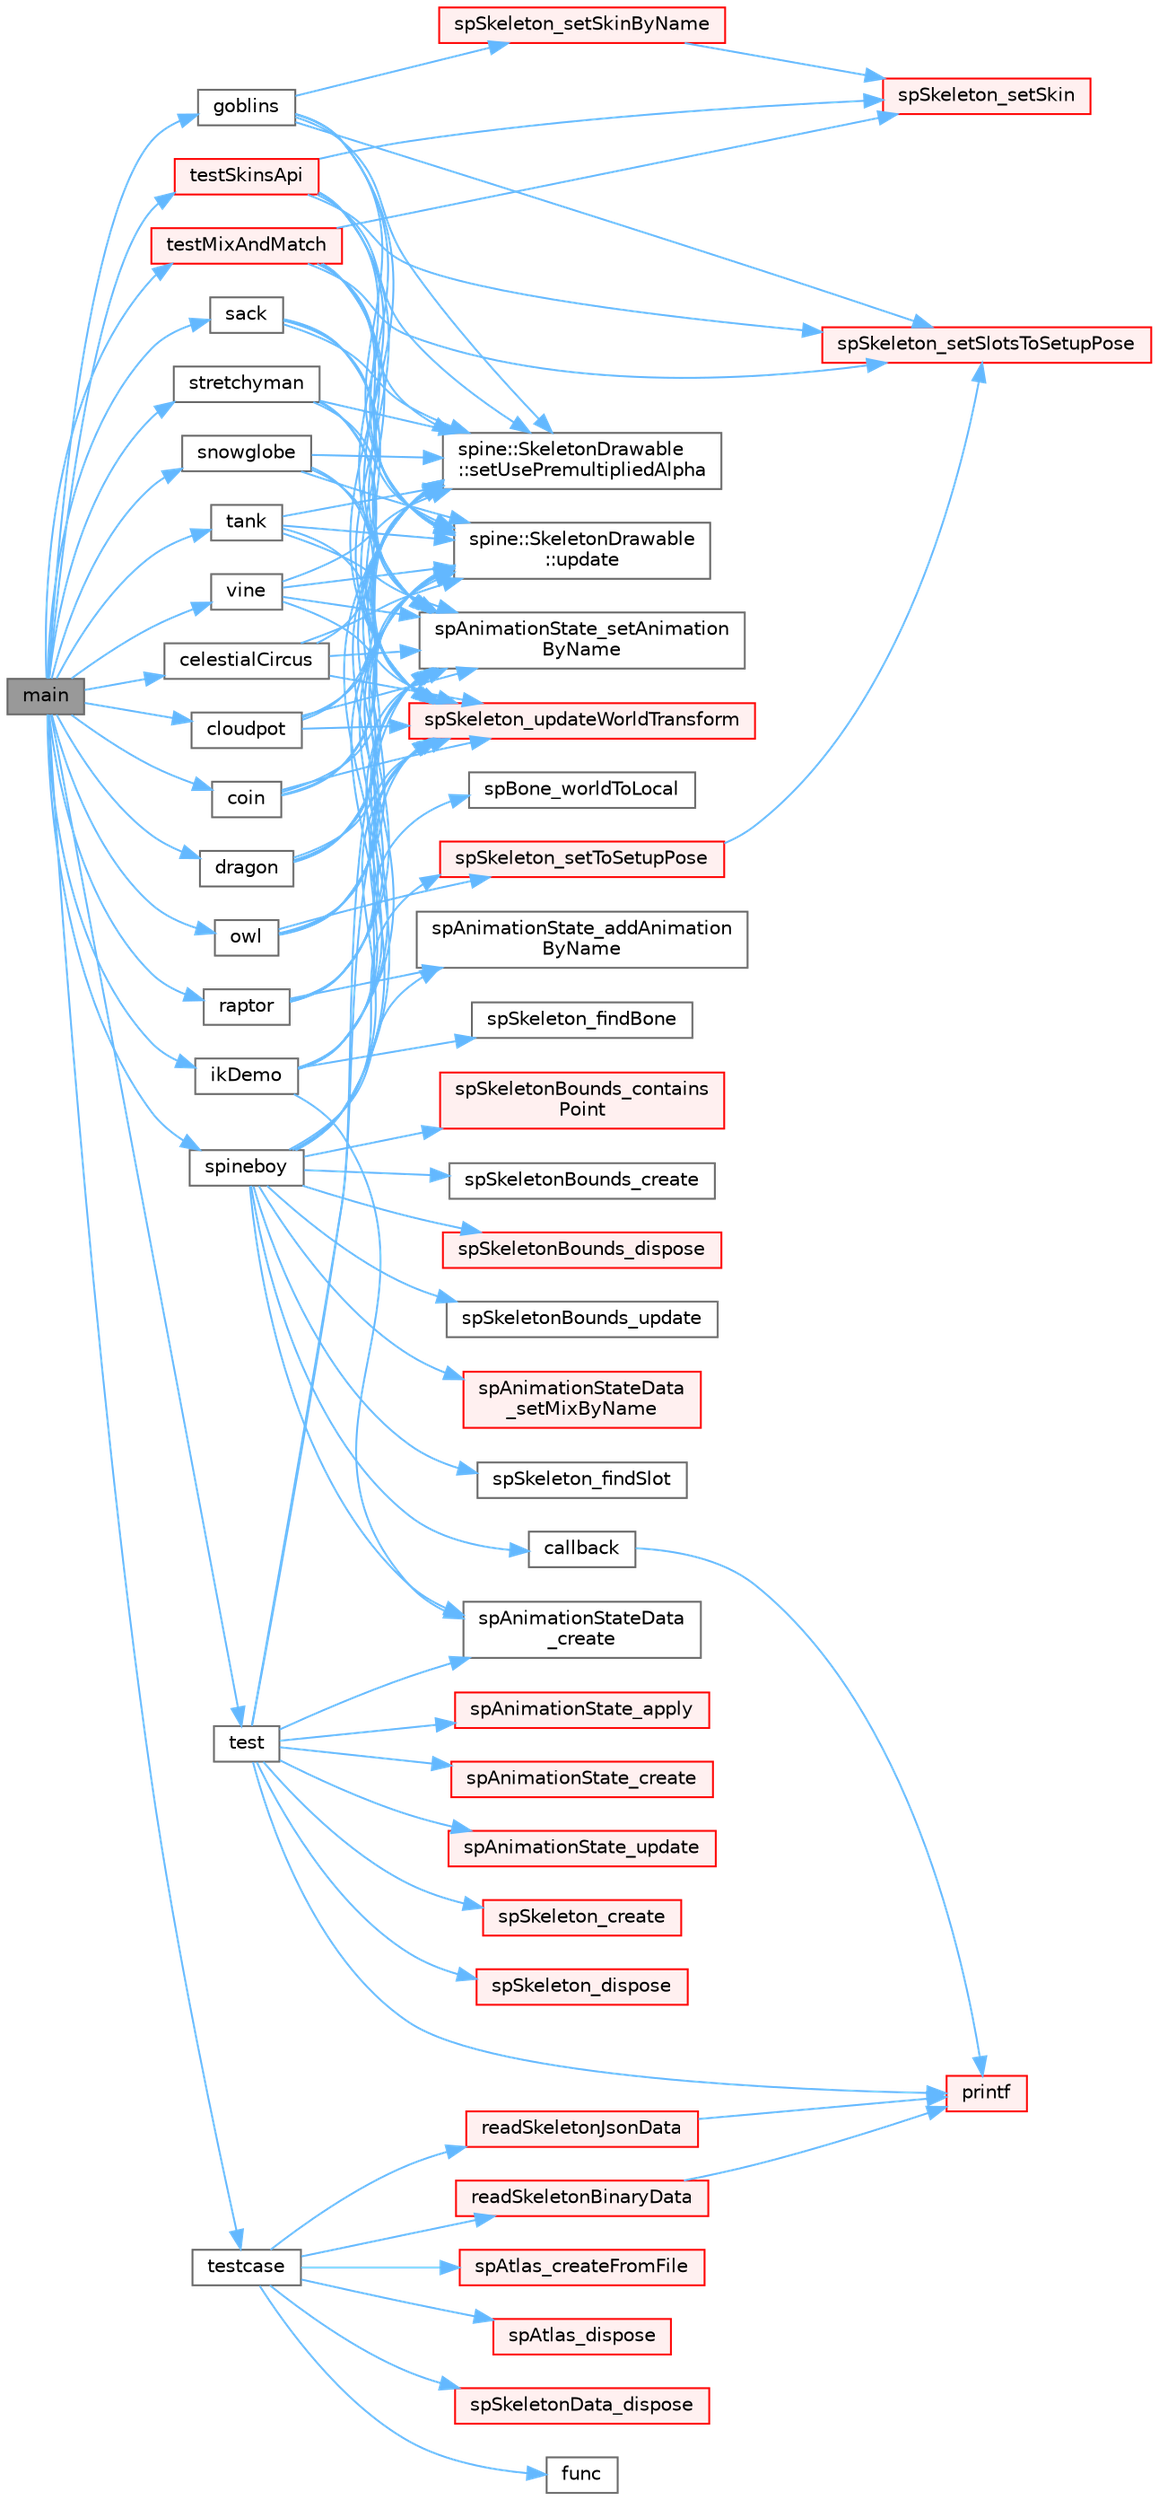 digraph "main"
{
 // LATEX_PDF_SIZE
  bgcolor="transparent";
  edge [fontname=Helvetica,fontsize=10,labelfontname=Helvetica,labelfontsize=10];
  node [fontname=Helvetica,fontsize=10,shape=box,height=0.2,width=0.4];
  rankdir="LR";
  Node1 [id="Node000001",label="main",height=0.2,width=0.4,color="gray40", fillcolor="grey60", style="filled", fontcolor="black",tooltip=" "];
  Node1 -> Node2 [id="edge1_Node000001_Node000002",color="steelblue1",style="solid",tooltip=" "];
  Node2 [id="Node000002",label="celestialCircus",height=0.2,width=0.4,color="grey40", fillcolor="white", style="filled",URL="$external_2spine-runtimes_2spine-sfml_2c_2example_2main_8cpp.html#ab14bb775f1776e96ecac43850aa0ac82",tooltip=" "];
  Node2 -> Node3 [id="edge2_Node000002_Node000003",color="steelblue1",style="solid",tooltip=" "];
  Node3 [id="Node000003",label="spine::SkeletonDrawable\l::setUsePremultipliedAlpha",height=0.2,width=0.4,color="grey40", fillcolor="white", style="filled",URL="$classspine_1_1_skeleton_drawable.html#aa136eebfca7a00bde0039f41eeb07ddb",tooltip=" "];
  Node2 -> Node4 [id="edge3_Node000002_Node000004",color="steelblue1",style="solid",tooltip=" "];
  Node4 [id="Node000004",label="spAnimationState_setAnimation\lByName",height=0.2,width=0.4,color="grey40", fillcolor="white", style="filled",URL="$spine-c_2include_2spine_2_animation_state_8h.html#a886473af828c2ec1222f62ea8aa5e470",tooltip=" "];
  Node2 -> Node5 [id="edge4_Node000002_Node000005",color="steelblue1",style="solid",tooltip=" "];
  Node5 [id="Node000005",label="spSkeleton_updateWorldTransform",height=0.2,width=0.4,color="red", fillcolor="#FFF0F0", style="filled",URL="$_skeleton_8c.html#aacbe2c41263148e0b8e88724bd6e19a8",tooltip=" "];
  Node2 -> Node37 [id="edge5_Node000002_Node000037",color="steelblue1",style="solid",tooltip=" "];
  Node37 [id="Node000037",label="spine::SkeletonDrawable\l::update",height=0.2,width=0.4,color="grey40", fillcolor="white", style="filled",URL="$classspine_1_1_skeleton_drawable.html#a75a01a182c7932adb11a0147d4646717",tooltip=" "];
  Node1 -> Node38 [id="edge6_Node000001_Node000038",color="steelblue1",style="solid",tooltip=" "];
  Node38 [id="Node000038",label="cloudpot",height=0.2,width=0.4,color="grey40", fillcolor="white", style="filled",URL="$external_2spine-runtimes_2spine-sfml_2c_2example_2main_8cpp.html#abc782438ded8090f7ca1dbfadbfa4c0d",tooltip=" "];
  Node38 -> Node3 [id="edge7_Node000038_Node000003",color="steelblue1",style="solid",tooltip=" "];
  Node38 -> Node4 [id="edge8_Node000038_Node000004",color="steelblue1",style="solid",tooltip=" "];
  Node38 -> Node5 [id="edge9_Node000038_Node000005",color="steelblue1",style="solid",tooltip=" "];
  Node38 -> Node37 [id="edge10_Node000038_Node000037",color="steelblue1",style="solid",tooltip=" "];
  Node1 -> Node39 [id="edge11_Node000001_Node000039",color="steelblue1",style="solid",tooltip=" "];
  Node39 [id="Node000039",label="coin",height=0.2,width=0.4,color="grey40", fillcolor="white", style="filled",URL="$external_2spine-runtimes_2spine-sfml_2c_2example_2main_8cpp.html#a075b798456b80189b432801890b0210c",tooltip=" "];
  Node39 -> Node3 [id="edge12_Node000039_Node000003",color="steelblue1",style="solid",tooltip=" "];
  Node39 -> Node4 [id="edge13_Node000039_Node000004",color="steelblue1",style="solid",tooltip=" "];
  Node39 -> Node5 [id="edge14_Node000039_Node000005",color="steelblue1",style="solid",tooltip=" "];
  Node39 -> Node37 [id="edge15_Node000039_Node000037",color="steelblue1",style="solid",tooltip=" "];
  Node1 -> Node40 [id="edge16_Node000001_Node000040",color="steelblue1",style="solid",tooltip=" "];
  Node40 [id="Node000040",label="dragon",height=0.2,width=0.4,color="grey40", fillcolor="white", style="filled",URL="$external_2spine-runtimes_2spine-sfml_2c_2example_2main_8cpp.html#a65aa605085a64b98a1b08ef1c8603237",tooltip=" "];
  Node40 -> Node3 [id="edge17_Node000040_Node000003",color="steelblue1",style="solid",tooltip=" "];
  Node40 -> Node4 [id="edge18_Node000040_Node000004",color="steelblue1",style="solid",tooltip=" "];
  Node40 -> Node5 [id="edge19_Node000040_Node000005",color="steelblue1",style="solid",tooltip=" "];
  Node40 -> Node37 [id="edge20_Node000040_Node000037",color="steelblue1",style="solid",tooltip=" "];
  Node1 -> Node41 [id="edge21_Node000001_Node000041",color="steelblue1",style="solid",tooltip=" "];
  Node41 [id="Node000041",label="goblins",height=0.2,width=0.4,color="grey40", fillcolor="white", style="filled",URL="$external_2spine-runtimes_2spine-sfml_2c_2example_2main_8cpp.html#a5a789b7094c0f3f521b1d6a64ad474d9",tooltip=" "];
  Node41 -> Node3 [id="edge22_Node000041_Node000003",color="steelblue1",style="solid",tooltip=" "];
  Node41 -> Node4 [id="edge23_Node000041_Node000004",color="steelblue1",style="solid",tooltip=" "];
  Node41 -> Node42 [id="edge24_Node000041_Node000042",color="steelblue1",style="solid",tooltip=" "];
  Node42 [id="Node000042",label="spSkeleton_setSkinByName",height=0.2,width=0.4,color="red", fillcolor="#FFF0F0", style="filled",URL="$_skeleton_8c.html#a46052ed56ba2a32a9f20f3801fd5f31f",tooltip=" "];
  Node42 -> Node43 [id="edge25_Node000042_Node000043",color="steelblue1",style="solid",tooltip=" "];
  Node43 [id="Node000043",label="spSkeleton_setSkin",height=0.2,width=0.4,color="red", fillcolor="#FFF0F0", style="filled",URL="$_skeleton_8c.html#a6f848c769e961587f53d0aa8122f0f18",tooltip=" "];
  Node41 -> Node59 [id="edge26_Node000041_Node000059",color="steelblue1",style="solid",tooltip=" "];
  Node59 [id="Node000059",label="spSkeleton_setSlotsToSetupPose",height=0.2,width=0.4,color="red", fillcolor="#FFF0F0", style="filled",URL="$_skeleton_8c.html#a7b1fc51a674633c010ed2b9b7b73637a",tooltip=" "];
  Node41 -> Node5 [id="edge27_Node000041_Node000005",color="steelblue1",style="solid",tooltip=" "];
  Node41 -> Node37 [id="edge28_Node000041_Node000037",color="steelblue1",style="solid",tooltip=" "];
  Node1 -> Node63 [id="edge29_Node000001_Node000063",color="steelblue1",style="solid",tooltip=" "];
  Node63 [id="Node000063",label="ikDemo",height=0.2,width=0.4,color="grey40", fillcolor="white", style="filled",URL="$external_2spine-runtimes_2spine-sfml_2c_2example_2main_8cpp.html#afba79d9df83f2aebe6d6dec42ea9ed44",tooltip=" "];
  Node63 -> Node3 [id="edge30_Node000063_Node000003",color="steelblue1",style="solid",tooltip=" "];
  Node63 -> Node4 [id="edge31_Node000063_Node000004",color="steelblue1",style="solid",tooltip=" "];
  Node63 -> Node64 [id="edge32_Node000063_Node000064",color="steelblue1",style="solid",tooltip=" "];
  Node64 [id="Node000064",label="spAnimationStateData\l_create",height=0.2,width=0.4,color="grey40", fillcolor="white", style="filled",URL="$_animation_state_data_8c.html#a8c7606d99b6d3ca45a45f696191e184b",tooltip=" "];
  Node63 -> Node65 [id="edge33_Node000063_Node000065",color="steelblue1",style="solid",tooltip=" "];
  Node65 [id="Node000065",label="spBone_worldToLocal",height=0.2,width=0.4,color="grey40", fillcolor="white", style="filled",URL="$_bone_8c.html#a2ea942eb85a8b31becea0b653111f093",tooltip=" "];
  Node63 -> Node66 [id="edge34_Node000063_Node000066",color="steelblue1",style="solid",tooltip=" "];
  Node66 [id="Node000066",label="spSkeleton_findBone",height=0.2,width=0.4,color="grey40", fillcolor="white", style="filled",URL="$_skeleton_8c.html#a788c61e842be5432abf4c75c6b32371f",tooltip=" "];
  Node63 -> Node5 [id="edge35_Node000063_Node000005",color="steelblue1",style="solid",tooltip=" "];
  Node63 -> Node37 [id="edge36_Node000063_Node000037",color="steelblue1",style="solid",tooltip=" "];
  Node1 -> Node67 [id="edge37_Node000001_Node000067",color="steelblue1",style="solid",tooltip=" "];
  Node67 [id="Node000067",label="owl",height=0.2,width=0.4,color="grey40", fillcolor="white", style="filled",URL="$external_2spine-runtimes_2spine-sfml_2c_2example_2main_8cpp.html#a809671e4e67aa9530ecdbeb9a16c1821",tooltip=" "];
  Node67 -> Node3 [id="edge38_Node000067_Node000003",color="steelblue1",style="solid",tooltip=" "];
  Node67 -> Node4 [id="edge39_Node000067_Node000004",color="steelblue1",style="solid",tooltip=" "];
  Node67 -> Node68 [id="edge40_Node000067_Node000068",color="steelblue1",style="solid",tooltip=" "];
  Node68 [id="Node000068",label="spSkeleton_setToSetupPose",height=0.2,width=0.4,color="red", fillcolor="#FFF0F0", style="filled",URL="$_skeleton_8c.html#abd1173a8539fac039e455d83c69c1069",tooltip=" "];
  Node68 -> Node59 [id="edge41_Node000068_Node000059",color="steelblue1",style="solid",tooltip=" "];
  Node67 -> Node5 [id="edge42_Node000067_Node000005",color="steelblue1",style="solid",tooltip=" "];
  Node67 -> Node37 [id="edge43_Node000067_Node000037",color="steelblue1",style="solid",tooltip=" "];
  Node1 -> Node75 [id="edge44_Node000001_Node000075",color="steelblue1",style="solid",tooltip=" "];
  Node75 [id="Node000075",label="raptor",height=0.2,width=0.4,color="grey40", fillcolor="white", style="filled",URL="$external_2spine-runtimes_2spine-sfml_2c_2example_2main_8cpp.html#a1e6ca13e263c706a93fca419845d3aa3",tooltip=" "];
  Node75 -> Node3 [id="edge45_Node000075_Node000003",color="steelblue1",style="solid",tooltip=" "];
  Node75 -> Node76 [id="edge46_Node000075_Node000076",color="steelblue1",style="solid",tooltip=" "];
  Node76 [id="Node000076",label="spAnimationState_addAnimation\lByName",height=0.2,width=0.4,color="grey40", fillcolor="white", style="filled",URL="$spine-c_2include_2spine_2_animation_state_8h.html#a445978dffe9bf5284ae8f53d849bd2d6",tooltip=" "];
  Node75 -> Node4 [id="edge47_Node000075_Node000004",color="steelblue1",style="solid",tooltip=" "];
  Node75 -> Node5 [id="edge48_Node000075_Node000005",color="steelblue1",style="solid",tooltip=" "];
  Node75 -> Node37 [id="edge49_Node000075_Node000037",color="steelblue1",style="solid",tooltip=" "];
  Node1 -> Node77 [id="edge50_Node000001_Node000077",color="steelblue1",style="solid",tooltip=" "];
  Node77 [id="Node000077",label="sack",height=0.2,width=0.4,color="grey40", fillcolor="white", style="filled",URL="$external_2spine-runtimes_2spine-sfml_2c_2example_2main_8cpp.html#a1b8a29b9c8527512576adad170ef7faa",tooltip=" "];
  Node77 -> Node3 [id="edge51_Node000077_Node000003",color="steelblue1",style="solid",tooltip=" "];
  Node77 -> Node4 [id="edge52_Node000077_Node000004",color="steelblue1",style="solid",tooltip=" "];
  Node77 -> Node5 [id="edge53_Node000077_Node000005",color="steelblue1",style="solid",tooltip=" "];
  Node77 -> Node37 [id="edge54_Node000077_Node000037",color="steelblue1",style="solid",tooltip=" "];
  Node1 -> Node78 [id="edge55_Node000001_Node000078",color="steelblue1",style="solid",tooltip=" "];
  Node78 [id="Node000078",label="snowglobe",height=0.2,width=0.4,color="grey40", fillcolor="white", style="filled",URL="$external_2spine-runtimes_2spine-sfml_2c_2example_2main_8cpp.html#a0b2b2923bb568f9a5a7431664a875bb4",tooltip=" "];
  Node78 -> Node3 [id="edge56_Node000078_Node000003",color="steelblue1",style="solid",tooltip=" "];
  Node78 -> Node4 [id="edge57_Node000078_Node000004",color="steelblue1",style="solid",tooltip=" "];
  Node78 -> Node5 [id="edge58_Node000078_Node000005",color="steelblue1",style="solid",tooltip=" "];
  Node78 -> Node37 [id="edge59_Node000078_Node000037",color="steelblue1",style="solid",tooltip=" "];
  Node1 -> Node79 [id="edge60_Node000001_Node000079",color="steelblue1",style="solid",tooltip=" "];
  Node79 [id="Node000079",label="spineboy",height=0.2,width=0.4,color="grey40", fillcolor="white", style="filled",URL="$external_2spine-runtimes_2spine-sfml_2c_2example_2main_8cpp.html#a25eba870185a0a2df5725c919ee7e5d8",tooltip=" "];
  Node79 -> Node80 [id="edge61_Node000079_Node000080",color="steelblue1",style="solid",tooltip=" "];
  Node80 [id="Node000080",label="callback",height=0.2,width=0.4,color="grey40", fillcolor="white", style="filled",URL="$external_2spine-runtimes_2spine-sfml_2c_2example_2main_8cpp.html#a2f27b7fc84a39cace84d90f62a8d4c8e",tooltip=" "];
  Node80 -> Node81 [id="edge62_Node000080_Node000081",color="steelblue1",style="solid",tooltip=" "];
  Node81 [id="Node000081",label="printf",height=0.2,width=0.4,color="red", fillcolor="#FFF0F0", style="filled",URL="$printf_8h.html#aee3ed3a831f25f07e7be3919fff2203a",tooltip=" "];
  Node79 -> Node3 [id="edge63_Node000079_Node000003",color="steelblue1",style="solid",tooltip=" "];
  Node79 -> Node76 [id="edge64_Node000079_Node000076",color="steelblue1",style="solid",tooltip=" "];
  Node79 -> Node64 [id="edge65_Node000079_Node000064",color="steelblue1",style="solid",tooltip=" "];
  Node79 -> Node111 [id="edge66_Node000079_Node000111",color="steelblue1",style="solid",tooltip=" "];
  Node111 [id="Node000111",label="spAnimationStateData\l_setMixByName",height=0.2,width=0.4,color="red", fillcolor="#FFF0F0", style="filled",URL="$_animation_state_data_8c.html#a3a1a5008576a119ce380c4d5ea480ed1",tooltip=" "];
  Node79 -> Node116 [id="edge67_Node000079_Node000116",color="steelblue1",style="solid",tooltip=" "];
  Node116 [id="Node000116",label="spSkeleton_findSlot",height=0.2,width=0.4,color="grey40", fillcolor="white", style="filled",URL="$_skeleton_8c.html#a5ff1397d5bd03237ecbb0ad145fc7d87",tooltip=" "];
  Node79 -> Node68 [id="edge68_Node000079_Node000068",color="steelblue1",style="solid",tooltip=" "];
  Node79 -> Node5 [id="edge69_Node000079_Node000005",color="steelblue1",style="solid",tooltip=" "];
  Node79 -> Node117 [id="edge70_Node000079_Node000117",color="steelblue1",style="solid",tooltip=" "];
  Node117 [id="Node000117",label="spSkeletonBounds_contains\lPoint",height=0.2,width=0.4,color="red", fillcolor="#FFF0F0", style="filled",URL="$_skeleton_bounds_8c.html#a7ceb2792987931b4d090f8195a1debd4",tooltip=" "];
  Node79 -> Node119 [id="edge71_Node000079_Node000119",color="steelblue1",style="solid",tooltip=" "];
  Node119 [id="Node000119",label="spSkeletonBounds_create",height=0.2,width=0.4,color="grey40", fillcolor="white", style="filled",URL="$_skeleton_bounds_8c.html#ab7e45c483f23eae6a672642dc2ce4e2b",tooltip=" "];
  Node79 -> Node120 [id="edge72_Node000079_Node000120",color="steelblue1",style="solid",tooltip=" "];
  Node120 [id="Node000120",label="spSkeletonBounds_dispose",height=0.2,width=0.4,color="red", fillcolor="#FFF0F0", style="filled",URL="$_skeleton_bounds_8c.html#a91633959a430c42d5ad06e61b2b8d31e",tooltip=" "];
  Node79 -> Node122 [id="edge73_Node000079_Node000122",color="steelblue1",style="solid",tooltip=" "];
  Node122 [id="Node000122",label="spSkeletonBounds_update",height=0.2,width=0.4,color="grey40", fillcolor="white", style="filled",URL="$spine-c_2include_2spine_2_skeleton_bounds_8h.html#a82449292de07f7f0ba6946f5f18dcc41",tooltip=" "];
  Node79 -> Node37 [id="edge74_Node000079_Node000037",color="steelblue1",style="solid",tooltip=" "];
  Node1 -> Node123 [id="edge75_Node000001_Node000123",color="steelblue1",style="solid",tooltip=" "];
  Node123 [id="Node000123",label="stretchyman",height=0.2,width=0.4,color="grey40", fillcolor="white", style="filled",URL="$external_2spine-runtimes_2spine-sfml_2c_2example_2main_8cpp.html#a4737978fc81482e23b9a490d9a253baa",tooltip=" "];
  Node123 -> Node3 [id="edge76_Node000123_Node000003",color="steelblue1",style="solid",tooltip=" "];
  Node123 -> Node4 [id="edge77_Node000123_Node000004",color="steelblue1",style="solid",tooltip=" "];
  Node123 -> Node5 [id="edge78_Node000123_Node000005",color="steelblue1",style="solid",tooltip=" "];
  Node123 -> Node37 [id="edge79_Node000123_Node000037",color="steelblue1",style="solid",tooltip=" "];
  Node1 -> Node124 [id="edge80_Node000001_Node000124",color="steelblue1",style="solid",tooltip=" "];
  Node124 [id="Node000124",label="tank",height=0.2,width=0.4,color="grey40", fillcolor="white", style="filled",URL="$external_2spine-runtimes_2spine-sfml_2c_2example_2main_8cpp.html#a82b0b581d4e31d8027cbe9962ddc9f6b",tooltip=" "];
  Node124 -> Node3 [id="edge81_Node000124_Node000003",color="steelblue1",style="solid",tooltip=" "];
  Node124 -> Node4 [id="edge82_Node000124_Node000004",color="steelblue1",style="solid",tooltip=" "];
  Node124 -> Node5 [id="edge83_Node000124_Node000005",color="steelblue1",style="solid",tooltip=" "];
  Node124 -> Node37 [id="edge84_Node000124_Node000037",color="steelblue1",style="solid",tooltip=" "];
  Node1 -> Node125 [id="edge85_Node000001_Node000125",color="steelblue1",style="solid",tooltip=" "];
  Node125 [id="Node000125",label="test",height=0.2,width=0.4,color="grey40", fillcolor="white", style="filled",URL="$external_2spine-runtimes_2spine-sfml_2c_2example_2main_8cpp.html#aac5f14f710620d78720c06cd063ec0ca",tooltip=" "];
  Node125 -> Node81 [id="edge86_Node000125_Node000081",color="steelblue1",style="solid",tooltip=" "];
  Node125 -> Node126 [id="edge87_Node000125_Node000126",color="steelblue1",style="solid",tooltip=" "];
  Node126 [id="Node000126",label="spAnimationState_apply",height=0.2,width=0.4,color="red", fillcolor="#FFF0F0", style="filled",URL="$_animation_state_8c.html#a121811397a5e69b5d84b141172a860ad",tooltip=" "];
  Node125 -> Node153 [id="edge88_Node000125_Node000153",color="steelblue1",style="solid",tooltip=" "];
  Node153 [id="Node000153",label="spAnimationState_create",height=0.2,width=0.4,color="red", fillcolor="#FFF0F0", style="filled",URL="$_animation_state_8c.html#a87beba99c1cc332a37af3d16d15454fd",tooltip=" "];
  Node125 -> Node4 [id="edge89_Node000125_Node000004",color="steelblue1",style="solid",tooltip=" "];
  Node125 -> Node156 [id="edge90_Node000125_Node000156",color="steelblue1",style="solid",tooltip=" "];
  Node156 [id="Node000156",label="spAnimationState_update",height=0.2,width=0.4,color="red", fillcolor="#FFF0F0", style="filled",URL="$_animation_state_8c.html#a6e0eaef7d5f047204c709cee9f51ef08",tooltip=" "];
  Node125 -> Node64 [id="edge91_Node000125_Node000064",color="steelblue1",style="solid",tooltip=" "];
  Node125 -> Node165 [id="edge92_Node000125_Node000165",color="steelblue1",style="solid",tooltip=" "];
  Node165 [id="Node000165",label="spSkeleton_create",height=0.2,width=0.4,color="red", fillcolor="#FFF0F0", style="filled",URL="$_skeleton_8c.html#adafc127ff4d17039cb355ad7941b4687",tooltip=" "];
  Node125 -> Node175 [id="edge93_Node000125_Node000175",color="steelblue1",style="solid",tooltip=" "];
  Node175 [id="Node000175",label="spSkeleton_dispose",height=0.2,width=0.4,color="red", fillcolor="#FFF0F0", style="filled",URL="$_skeleton_8c.html#a77f856011e09776af5a8d8e45446bc72",tooltip=" "];
  Node125 -> Node5 [id="edge94_Node000125_Node000005",color="steelblue1",style="solid",tooltip=" "];
  Node1 -> Node182 [id="edge95_Node000001_Node000182",color="steelblue1",style="solid",tooltip=" "];
  Node182 [id="Node000182",label="testcase",height=0.2,width=0.4,color="grey40", fillcolor="white", style="filled",URL="$external_2spine-runtimes_2spine-sfml_2c_2example_2main_8cpp.html#aae0e8759067a4c0acf2aebdf3ebbd20e",tooltip=" "];
  Node182 -> Node183 [id="edge96_Node000182_Node000183",color="steelblue1",style="solid",tooltip=" "];
  Node183 [id="Node000183",label="func",height=0.2,width=0.4,color="grey40", fillcolor="white", style="filled",URL="$benchmarks_2async__task_2async__task_8hpp.html#abce53bb5cc1ee70cdc013fd9b93547eb",tooltip=" "];
  Node182 -> Node184 [id="edge97_Node000182_Node000184",color="steelblue1",style="solid",tooltip=" "];
  Node184 [id="Node000184",label="readSkeletonBinaryData",height=0.2,width=0.4,color="red", fillcolor="#FFF0F0", style="filled",URL="$external_2spine-runtimes_2spine-sfml_2c_2example_2main_8cpp.html#ac9df1132f3e8b4da9b822bb34300279e",tooltip=" "];
  Node184 -> Node81 [id="edge98_Node000184_Node000081",color="steelblue1",style="solid",tooltip=" "];
  Node182 -> Node395 [id="edge99_Node000182_Node000395",color="steelblue1",style="solid",tooltip=" "];
  Node395 [id="Node000395",label="readSkeletonJsonData",height=0.2,width=0.4,color="red", fillcolor="#FFF0F0", style="filled",URL="$external_2spine-runtimes_2spine-sfml_2c_2example_2main_8cpp.html#a2d3e782a932df3583087e3a79babc150",tooltip=" "];
  Node395 -> Node81 [id="edge100_Node000395_Node000081",color="steelblue1",style="solid",tooltip=" "];
  Node182 -> Node443 [id="edge101_Node000182_Node000443",color="steelblue1",style="solid",tooltip=" "];
  Node443 [id="Node000443",label="spAtlas_createFromFile",height=0.2,width=0.4,color="red", fillcolor="#FFF0F0", style="filled",URL="$_atlas_8c.html#a925c3512d9ada00ac6ad2b7c0b031398",tooltip=" "];
  Node182 -> Node464 [id="edge102_Node000182_Node000464",color="steelblue1",style="solid",tooltip=" "];
  Node464 [id="Node000464",label="spAtlas_dispose",height=0.2,width=0.4,color="red", fillcolor="#FFF0F0", style="filled",URL="$_atlas_8c.html#ab20fecb33dfefd9547bbd79b96ffd829",tooltip=" "];
  Node182 -> Node380 [id="edge103_Node000182_Node000380",color="steelblue1",style="solid",tooltip=" "];
  Node380 [id="Node000380",label="spSkeletonData_dispose",height=0.2,width=0.4,color="red", fillcolor="#FFF0F0", style="filled",URL="$_skeleton_data_8c.html#afd9f9725b11c94e4c65be6d053cf243a",tooltip=" "];
  Node1 -> Node470 [id="edge104_Node000001_Node000470",color="steelblue1",style="solid",tooltip=" "];
  Node470 [id="Node000470",label="testMixAndMatch",height=0.2,width=0.4,color="red", fillcolor="#FFF0F0", style="filled",URL="$external_2spine-runtimes_2spine-sfml_2c_2example_2main_8cpp.html#a5866641c935eb5e5550bf3079eab1760",tooltip=" "];
  Node470 -> Node3 [id="edge105_Node000470_Node000003",color="steelblue1",style="solid",tooltip=" "];
  Node470 -> Node4 [id="edge106_Node000470_Node000004",color="steelblue1",style="solid",tooltip=" "];
  Node470 -> Node43 [id="edge107_Node000470_Node000043",color="steelblue1",style="solid",tooltip=" "];
  Node470 -> Node59 [id="edge108_Node000470_Node000059",color="steelblue1",style="solid",tooltip=" "];
  Node470 -> Node5 [id="edge109_Node000470_Node000005",color="steelblue1",style="solid",tooltip=" "];
  Node470 -> Node37 [id="edge110_Node000470_Node000037",color="steelblue1",style="solid",tooltip=" "];
  Node1 -> Node474 [id="edge111_Node000001_Node000474",color="steelblue1",style="solid",tooltip=" "];
  Node474 [id="Node000474",label="testSkinsApi",height=0.2,width=0.4,color="red", fillcolor="#FFF0F0", style="filled",URL="$external_2spine-runtimes_2spine-sfml_2c_2example_2main_8cpp.html#a5d1403b31658071b15d0626f323561d0",tooltip=" "];
  Node474 -> Node3 [id="edge112_Node000474_Node000003",color="steelblue1",style="solid",tooltip=" "];
  Node474 -> Node4 [id="edge113_Node000474_Node000004",color="steelblue1",style="solid",tooltip=" "];
  Node474 -> Node43 [id="edge114_Node000474_Node000043",color="steelblue1",style="solid",tooltip=" "];
  Node474 -> Node59 [id="edge115_Node000474_Node000059",color="steelblue1",style="solid",tooltip=" "];
  Node474 -> Node5 [id="edge116_Node000474_Node000005",color="steelblue1",style="solid",tooltip=" "];
  Node474 -> Node37 [id="edge117_Node000474_Node000037",color="steelblue1",style="solid",tooltip=" "];
  Node1 -> Node477 [id="edge118_Node000001_Node000477",color="steelblue1",style="solid",tooltip=" "];
  Node477 [id="Node000477",label="vine",height=0.2,width=0.4,color="grey40", fillcolor="white", style="filled",URL="$external_2spine-runtimes_2spine-sfml_2c_2example_2main_8cpp.html#a8784af1253c0d21a5a30d5d06e9fbfde",tooltip=" "];
  Node477 -> Node3 [id="edge119_Node000477_Node000003",color="steelblue1",style="solid",tooltip=" "];
  Node477 -> Node4 [id="edge120_Node000477_Node000004",color="steelblue1",style="solid",tooltip=" "];
  Node477 -> Node5 [id="edge121_Node000477_Node000005",color="steelblue1",style="solid",tooltip=" "];
  Node477 -> Node37 [id="edge122_Node000477_Node000037",color="steelblue1",style="solid",tooltip=" "];
}
